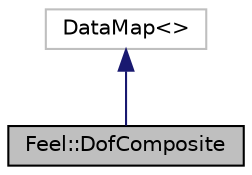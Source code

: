 digraph "Feel::DofComposite"
{
 // LATEX_PDF_SIZE
  edge [fontname="Helvetica",fontsize="10",labelfontname="Helvetica",labelfontsize="10"];
  node [fontname="Helvetica",fontsize="10",shape=record];
  Node1 [label="Feel::DofComposite",height=0.2,width=0.4,color="black", fillcolor="grey75", style="filled", fontcolor="black",tooltip="Compositing of degree of freedom table."];
  Node2 -> Node1 [dir="back",color="midnightblue",fontsize="10",style="solid",fontname="Helvetica"];
  Node2 [label="DataMap\<\>",height=0.2,width=0.4,color="grey75", fillcolor="white", style="filled",tooltip=" "];
}
